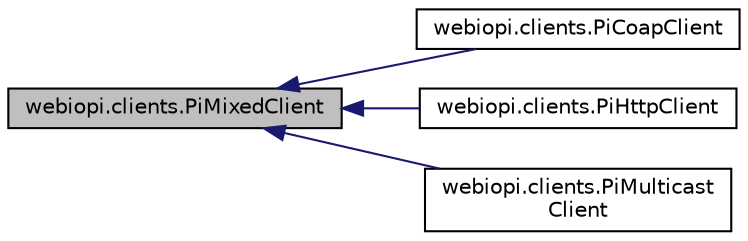 digraph "webiopi.clients.PiMixedClient"
{
  edge [fontname="Helvetica",fontsize="10",labelfontname="Helvetica",labelfontsize="10"];
  node [fontname="Helvetica",fontsize="10",shape=record];
  rankdir="LR";
  Node1 [label="webiopi.clients.PiMixedClient",height=0.2,width=0.4,color="black", fillcolor="grey75", style="filled", fontcolor="black"];
  Node1 -> Node2 [dir="back",color="midnightblue",fontsize="10",style="solid",fontname="Helvetica"];
  Node2 [label="webiopi.clients.PiCoapClient",height=0.2,width=0.4,color="black", fillcolor="white", style="filled",URL="$classwebiopi_1_1clients_1_1PiCoapClient.html"];
  Node1 -> Node3 [dir="back",color="midnightblue",fontsize="10",style="solid",fontname="Helvetica"];
  Node3 [label="webiopi.clients.PiHttpClient",height=0.2,width=0.4,color="black", fillcolor="white", style="filled",URL="$classwebiopi_1_1clients_1_1PiHttpClient.html"];
  Node1 -> Node4 [dir="back",color="midnightblue",fontsize="10",style="solid",fontname="Helvetica"];
  Node4 [label="webiopi.clients.PiMulticast\lClient",height=0.2,width=0.4,color="black", fillcolor="white", style="filled",URL="$classwebiopi_1_1clients_1_1PiMulticastClient.html"];
}
